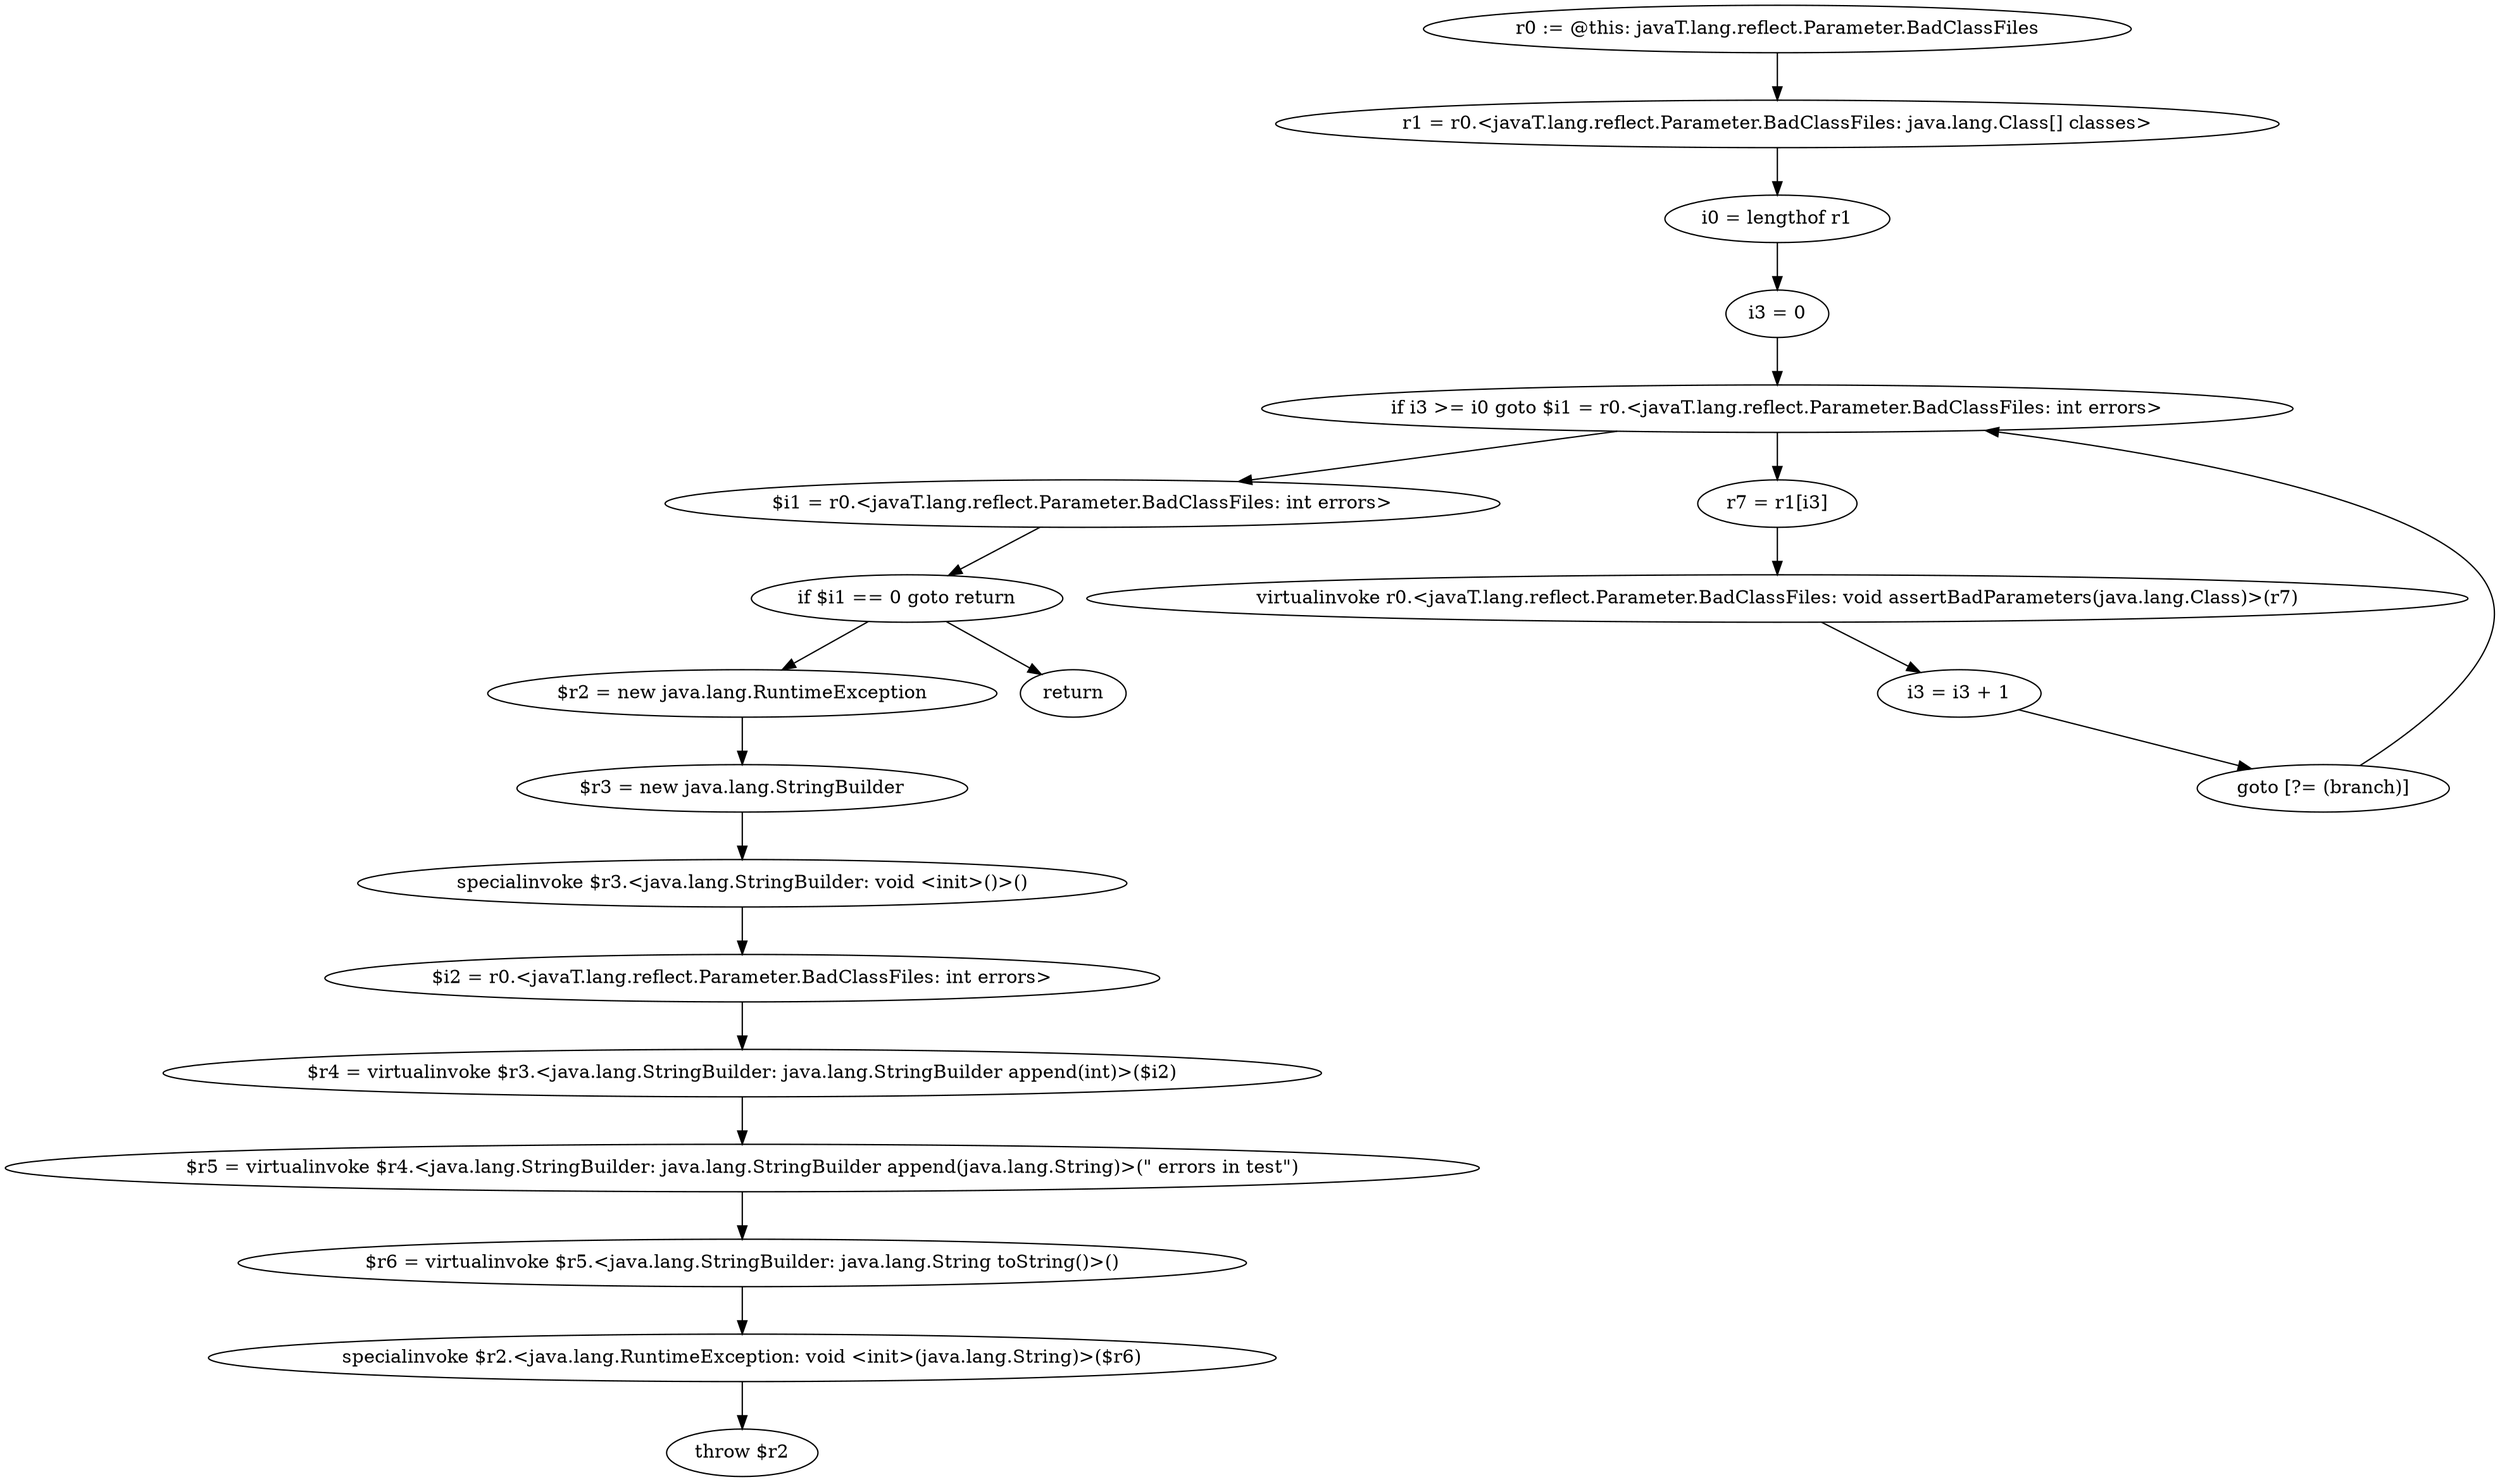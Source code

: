 digraph "unitGraph" {
    "r0 := @this: javaT.lang.reflect.Parameter.BadClassFiles"
    "r1 = r0.<javaT.lang.reflect.Parameter.BadClassFiles: java.lang.Class[] classes>"
    "i0 = lengthof r1"
    "i3 = 0"
    "if i3 >= i0 goto $i1 = r0.<javaT.lang.reflect.Parameter.BadClassFiles: int errors>"
    "r7 = r1[i3]"
    "virtualinvoke r0.<javaT.lang.reflect.Parameter.BadClassFiles: void assertBadParameters(java.lang.Class)>(r7)"
    "i3 = i3 + 1"
    "goto [?= (branch)]"
    "$i1 = r0.<javaT.lang.reflect.Parameter.BadClassFiles: int errors>"
    "if $i1 == 0 goto return"
    "$r2 = new java.lang.RuntimeException"
    "$r3 = new java.lang.StringBuilder"
    "specialinvoke $r3.<java.lang.StringBuilder: void <init>()>()"
    "$i2 = r0.<javaT.lang.reflect.Parameter.BadClassFiles: int errors>"
    "$r4 = virtualinvoke $r3.<java.lang.StringBuilder: java.lang.StringBuilder append(int)>($i2)"
    "$r5 = virtualinvoke $r4.<java.lang.StringBuilder: java.lang.StringBuilder append(java.lang.String)>(\" errors in test\")"
    "$r6 = virtualinvoke $r5.<java.lang.StringBuilder: java.lang.String toString()>()"
    "specialinvoke $r2.<java.lang.RuntimeException: void <init>(java.lang.String)>($r6)"
    "throw $r2"
    "return"
    "r0 := @this: javaT.lang.reflect.Parameter.BadClassFiles"->"r1 = r0.<javaT.lang.reflect.Parameter.BadClassFiles: java.lang.Class[] classes>";
    "r1 = r0.<javaT.lang.reflect.Parameter.BadClassFiles: java.lang.Class[] classes>"->"i0 = lengthof r1";
    "i0 = lengthof r1"->"i3 = 0";
    "i3 = 0"->"if i3 >= i0 goto $i1 = r0.<javaT.lang.reflect.Parameter.BadClassFiles: int errors>";
    "if i3 >= i0 goto $i1 = r0.<javaT.lang.reflect.Parameter.BadClassFiles: int errors>"->"r7 = r1[i3]";
    "if i3 >= i0 goto $i1 = r0.<javaT.lang.reflect.Parameter.BadClassFiles: int errors>"->"$i1 = r0.<javaT.lang.reflect.Parameter.BadClassFiles: int errors>";
    "r7 = r1[i3]"->"virtualinvoke r0.<javaT.lang.reflect.Parameter.BadClassFiles: void assertBadParameters(java.lang.Class)>(r7)";
    "virtualinvoke r0.<javaT.lang.reflect.Parameter.BadClassFiles: void assertBadParameters(java.lang.Class)>(r7)"->"i3 = i3 + 1";
    "i3 = i3 + 1"->"goto [?= (branch)]";
    "goto [?= (branch)]"->"if i3 >= i0 goto $i1 = r0.<javaT.lang.reflect.Parameter.BadClassFiles: int errors>";
    "$i1 = r0.<javaT.lang.reflect.Parameter.BadClassFiles: int errors>"->"if $i1 == 0 goto return";
    "if $i1 == 0 goto return"->"$r2 = new java.lang.RuntimeException";
    "if $i1 == 0 goto return"->"return";
    "$r2 = new java.lang.RuntimeException"->"$r3 = new java.lang.StringBuilder";
    "$r3 = new java.lang.StringBuilder"->"specialinvoke $r3.<java.lang.StringBuilder: void <init>()>()";
    "specialinvoke $r3.<java.lang.StringBuilder: void <init>()>()"->"$i2 = r0.<javaT.lang.reflect.Parameter.BadClassFiles: int errors>";
    "$i2 = r0.<javaT.lang.reflect.Parameter.BadClassFiles: int errors>"->"$r4 = virtualinvoke $r3.<java.lang.StringBuilder: java.lang.StringBuilder append(int)>($i2)";
    "$r4 = virtualinvoke $r3.<java.lang.StringBuilder: java.lang.StringBuilder append(int)>($i2)"->"$r5 = virtualinvoke $r4.<java.lang.StringBuilder: java.lang.StringBuilder append(java.lang.String)>(\" errors in test\")";
    "$r5 = virtualinvoke $r4.<java.lang.StringBuilder: java.lang.StringBuilder append(java.lang.String)>(\" errors in test\")"->"$r6 = virtualinvoke $r5.<java.lang.StringBuilder: java.lang.String toString()>()";
    "$r6 = virtualinvoke $r5.<java.lang.StringBuilder: java.lang.String toString()>()"->"specialinvoke $r2.<java.lang.RuntimeException: void <init>(java.lang.String)>($r6)";
    "specialinvoke $r2.<java.lang.RuntimeException: void <init>(java.lang.String)>($r6)"->"throw $r2";
}
